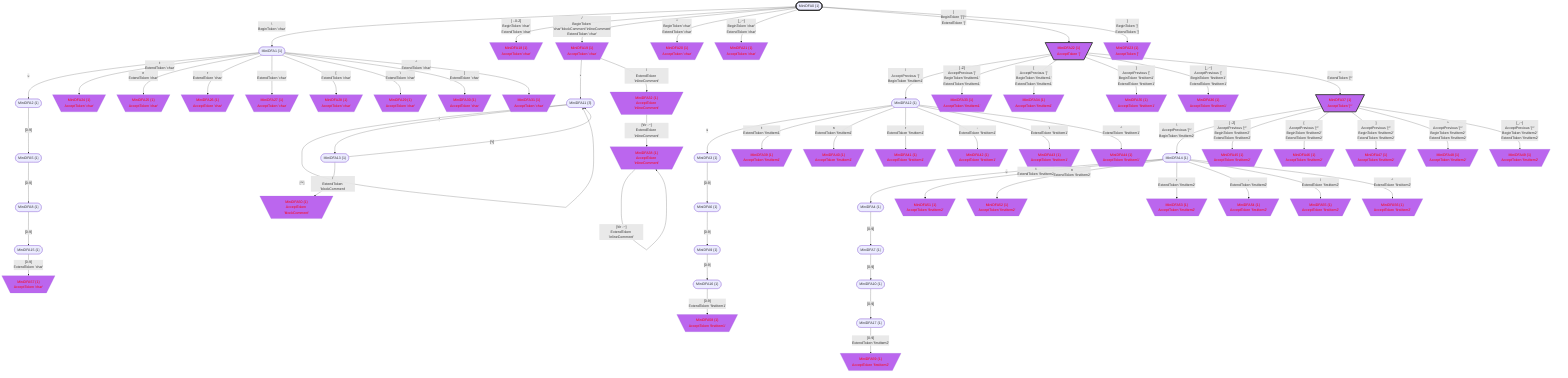 flowchart
classDef c0001 color:#FF0000;
classDef c0010 stroke-dasharray: 10 10;
classDef c0011 stroke-dasharray: 10 10,color:#FF0000;
classDef c0100 fill:#BB66EE;
classDef c0101 fill:#BB66EE,color:#FF0000;
classDef c0110 fill:#BB66EE,stroke-dasharray: 10 10;
classDef c0111 fill:#BB66EE,stroke-dasharray: 10 10,color:#FF0000;
classDef c1000 stroke:#333,stroke-width:4px;
classDef c1001 stroke:#333,stroke-width:4px,color:#FF0000;
classDef c1010 stroke:#333,stroke-width:4px,stroke-dasharray: 10 10;
classDef c1011 stroke:#333,stroke-width:4px,stroke-dasharray: 10 10,color:#FF0000;
classDef c1100 stroke:#333,stroke-width:4px,fill:#BB66EE;
classDef c1101 stroke:#333,stroke-width:4px,fill:#BB66EE,color:#FF0000;
classDef c1110 stroke:#333,stroke-width:4px,fill:#BB66EE,stroke-dasharray: 10 10;
classDef c1111 stroke:#333,stroke-width:4px,fill:#BB66EE,stroke-dasharray: 10 10,color:#FF0000;
MiniDFA0_-1511606937(["MiniDFA0 {1}"])
class MiniDFA0_-1511606937 c1000;
MiniDFA1_928821900(["MiniDFA1 {1}"])
MiniDFA18_695223713[\"MiniDFA18 {1}
AcceptToken 'char'"/]
class MiniDFA18_695223713 c0101;
MiniDFA19_1638225134[\"MiniDFA19 {1}
AcceptToken 'char'"/]
class MiniDFA19_1638225134 c0101;
MiniDFA20_1086171722[\"MiniDFA20 {1}
AcceptToken 'char'"/]
class MiniDFA20_1086171722 c0101;
MiniDFA21_-840854781[\"MiniDFA21 {1}
AcceptToken 'char'"/]
class MiniDFA21_-840854781 c0101;
MiniDFA22_-789683293[\"MiniDFA22 {1}
AcceptToken '['"/]
class MiniDFA22_-789683293 c1101;
MiniDFA23_-1539532783[\"MiniDFA23 {1}
AcceptToken ']'"/]
class MiniDFA23_-1539532783 c0101;
MiniDFA2_-528271078(["MiniDFA2 {1}"])
MiniDFA24_1900661343[\"MiniDFA24 {1}
AcceptToken 'char'"/]
class MiniDFA24_1900661343 c0101;
MiniDFA25_274056698[\"MiniDFA25 {1}
AcceptToken 'char'"/]
class MiniDFA25_274056698 c0101;
MiniDFA26_842265739[\"MiniDFA26 {1}
AcceptToken 'char'"/]
class MiniDFA26_842265739 c0101;
MiniDFA27_-678579426[\"MiniDFA27 {1}
AcceptToken 'char'"/]
class MiniDFA27_-678579426 c0101;
MiniDFA28_-919092941[\"MiniDFA28 {1}
AcceptToken 'char'"/]
class MiniDFA28_-919092941 c0101;
MiniDFA29_-1732484616[\"MiniDFA29 {1}
AcceptToken 'char'"/]
class MiniDFA29_-1732484616 c0101;
MiniDFA30_1923459326[\"MiniDFA30 {1}
AcceptToken 'char'"/]
class MiniDFA30_1923459326 c0101;
MiniDFA31_-1020973830[\"MiniDFA31 {1}
AcceptToken 'char'"/]
class MiniDFA31_-1020973830 c0101;
MiniDFA11_1928273863(["MiniDFA11 {3}"])
MiniDFA32_-884742192[\"MiniDFA32 {1}
AcceptToken 'inlineComment'"/]
class MiniDFA32_-884742192 c0101;
MiniDFA12_-1586440930(["MiniDFA12 {1}"])
MiniDFA33_1638846289[\"MiniDFA33 {1}
AcceptToken 'firstItem1'"/]
class MiniDFA33_1638846289 c0101;
MiniDFA34_735615519[\"MiniDFA34 {1}
AcceptToken 'firstItem1'"/]
class MiniDFA34_735615519 c0101;
MiniDFA35_-960754399[\"MiniDFA35 {1}
AcceptToken 'firstItem1'"/]
class MiniDFA35_-960754399 c0101;
MiniDFA36_-1388926702[\"MiniDFA36 {1}
AcceptToken 'firstItem1'"/]
class MiniDFA36_-1388926702 c0101;
MiniDFA37_1668393521[\"MiniDFA37 {1}
AcceptToken '[^'"/]
class MiniDFA37_1668393521 c1101;
MiniDFA5_-418848687(["MiniDFA5 {1}"])
MiniDFA13_-58615332(["MiniDFA13 {1}"])
MiniDFA38_-2007412343[\"MiniDFA38 {1}
AcceptToken 'inlineComment'"/]
class MiniDFA38_-2007412343 c0101;
MiniDFA3_1920001639(["MiniDFA3 {1}"])
MiniDFA39_-1413402411[\"MiniDFA39 {1}
AcceptToken 'firstItem1'"/]
class MiniDFA39_-1413402411 c0101;
MiniDFA40_1274647712[\"MiniDFA40 {1}
AcceptToken 'firstItem1'"/]
class MiniDFA40_1274647712 c0101;
MiniDFA41_648126257[\"MiniDFA41 {1}
AcceptToken 'firstItem1'"/]
class MiniDFA41_648126257 c0101;
MiniDFA42_699688471[\"MiniDFA42 {1}
AcceptToken 'firstItem1'"/]
class MiniDFA42_699688471 c0101;
MiniDFA43_2069189802[\"MiniDFA43 {1}
AcceptToken 'firstItem1'"/]
class MiniDFA43_2069189802 c0101;
MiniDFA44_-1534768809[\"MiniDFA44 {1}
AcceptToken 'firstItem1'"/]
class MiniDFA44_-1534768809 c0101;
MiniDFA14_-1072034541(["MiniDFA14 {1}"])
MiniDFA45_602225456[\"MiniDFA45 {1}
AcceptToken 'firstItem2'"/]
class MiniDFA45_602225456 c0101;
MiniDFA46_-1754287716[\"MiniDFA46 {1}
AcceptToken 'firstItem2'"/]
class MiniDFA46_-1754287716 c0101;
MiniDFA47_1524168998[\"MiniDFA47 {1}
AcceptToken 'firstItem2'"/]
class MiniDFA47_1524168998 c0101;
MiniDFA48_49247994[\"MiniDFA48 {1}
AcceptToken 'firstItem2'"/]
class MiniDFA48_49247994 c0101;
MiniDFA49_-1082548369[\"MiniDFA49 {1}
AcceptToken 'firstItem2'"/]
class MiniDFA49_-1082548369 c0101;
MiniDFA8_-1837822121(["MiniDFA8 {1}"])
MiniDFA50_737786748[\"MiniDFA50 {1}
AcceptToken 'blockComment'"/]
class MiniDFA50_737786748 c0101;
MiniDFA6_-1439188881(["MiniDFA6 {1}"])
MiniDFA4_647489505(["MiniDFA4 {1}"])
MiniDFA51_1418159902[\"MiniDFA51 {1}
AcceptToken 'firstItem2'"/]
class MiniDFA51_1418159902 c0101;
MiniDFA52_1734609358[\"MiniDFA52 {1}
AcceptToken 'firstItem2'"/]
class MiniDFA52_1734609358 c0101;
MiniDFA53_1678115819[\"MiniDFA53 {1}
AcceptToken 'firstItem2'"/]
class MiniDFA53_1678115819 c0101;
MiniDFA54_717060595[\"MiniDFA54 {1}
AcceptToken 'firstItem2'"/]
class MiniDFA54_717060595 c0101;
MiniDFA55_1411981931[\"MiniDFA55 {1}
AcceptToken 'firstItem2'"/]
class MiniDFA55_1411981931 c0101;
MiniDFA56_-2086715468[\"MiniDFA56 {1}
AcceptToken 'firstItem2'"/]
class MiniDFA56_-2086715468 c0101;
MiniDFA15_-326530136(["MiniDFA15 {1}"])
MiniDFA9_-2037670625(["MiniDFA9 {1}"])
MiniDFA7_-981845464(["MiniDFA7 {1}"])
MiniDFA57_-1805133534[\"MiniDFA57 {1}
AcceptToken 'char'"/]
class MiniDFA57_-1805133534 c0101;
MiniDFA16_-885742503(["MiniDFA16 {1}"])
MiniDFA10_673082317(["MiniDFA10 {1}"])
MiniDFA58_-1129008417[\"MiniDFA58 {1}
AcceptToken 'firstItem1'"/]
class MiniDFA58_-1129008417 c0101;
MiniDFA17_1445658353(["MiniDFA17 {1}"])
MiniDFA59_1217907974[\"MiniDFA59 {1}
AcceptToken 'firstItem2'"/]
class MiniDFA59_1217907974 c0101;
MiniDFA0_-1511606937 -->|"#92;
BeginToken 'char'"|MiniDFA1_928821900
MiniDFA0_-1511606937 -->|"[#32;-.0-Z]
BeginToken 'char'
ExtendToken 'char'"|MiniDFA18_695223713
MiniDFA0_-1511606937 -->|"/
BeginToken 'char''blockComment''inlineComment'
ExtendToken 'char'"|MiniDFA19_1638225134
MiniDFA0_-1511606937 -->|"^
BeginToken 'char'
ExtendToken 'char'"|MiniDFA20_1086171722
MiniDFA0_-1511606937 -->|"[_-~]
BeginToken 'char'
ExtendToken 'char'"|MiniDFA21_-840854781
MiniDFA0_-1511606937 -->|"[
BeginToken '[''[^'
ExtendToken '['"|MiniDFA22_-789683293
MiniDFA0_-1511606937 -->|"]
BeginToken ']'
ExtendToken ']'"|MiniDFA23_-1539532783
MiniDFA1_928821900 -->|"u"|MiniDFA2_-528271078
MiniDFA1_928821900 -->|"t
ExtendToken 'char'"|MiniDFA24_1900661343
MiniDFA1_928821900 -->|"n
ExtendToken 'char'"|MiniDFA25_274056698
MiniDFA1_928821900 -->|"r
ExtendToken 'char'"|MiniDFA26_842265739
MiniDFA1_928821900 -->|"-
ExtendToken 'char'"|MiniDFA27_-678579426
MiniDFA1_928821900 -->|"[
ExtendToken 'char'"|MiniDFA28_-919092941
MiniDFA1_928821900 -->|"#92;
ExtendToken 'char'"|MiniDFA29_-1732484616
MiniDFA1_928821900 -->|"]
ExtendToken 'char'"|MiniDFA30_1923459326
MiniDFA1_928821900 -->|"^
ExtendToken 'char'"|MiniDFA31_-1020973830
MiniDFA19_1638225134 -->|"*"|MiniDFA11_1928273863
MiniDFA19_1638225134 -->|"/
ExtendToken 'inlineComment'"|MiniDFA32_-884742192
MiniDFA22_-789683293 -->|"#92;
AcceptPrevious '['
BeginToken 'firstItem1'"|MiniDFA12_-1586440930
MiniDFA22_-789683293 -->|"[#32;-Z]
AcceptPrevious '['
BeginToken 'firstItem1'
ExtendToken 'firstItem1'"|MiniDFA33_1638846289
MiniDFA22_-789683293 -->|"[
AcceptPrevious '['
BeginToken 'firstItem1'
ExtendToken 'firstItem1'"|MiniDFA34_735615519
MiniDFA22_-789683293 -->|"]
AcceptPrevious '['
BeginToken 'firstItem1'
ExtendToken 'firstItem1'"|MiniDFA35_-960754399
MiniDFA22_-789683293 -->|"[_-~]
AcceptPrevious '['
BeginToken 'firstItem1'
ExtendToken 'firstItem1'"|MiniDFA36_-1388926702
MiniDFA22_-789683293 -->|"^
ExtendToken '[^'"|MiniDFA37_1668393521
MiniDFA2_-528271078 -->|"[0-9]"|MiniDFA5_-418848687
MiniDFA11_1928273863 -->|"[^*]"|MiniDFA11_1928273863
MiniDFA11_1928273863 -->|"*"|MiniDFA13_-58615332
MiniDFA32_-884742192 -->|"[#92;t#92;r#32;-~]
ExtendToken 'inlineComment'"|MiniDFA38_-2007412343
MiniDFA12_-1586440930 -->|"u"|MiniDFA3_1920001639
MiniDFA12_-1586440930 -->|"t
ExtendToken 'firstItem1'"|MiniDFA39_-1413402411
MiniDFA12_-1586440930 -->|"n
ExtendToken 'firstItem1'"|MiniDFA40_1274647712
MiniDFA12_-1586440930 -->|"r
ExtendToken 'firstItem1'"|MiniDFA41_648126257
MiniDFA12_-1586440930 -->|"-
ExtendToken 'firstItem1'"|MiniDFA42_699688471
MiniDFA12_-1586440930 -->|"#92;
ExtendToken 'firstItem1'"|MiniDFA43_2069189802
MiniDFA12_-1586440930 -->|"^
ExtendToken 'firstItem1'"|MiniDFA44_-1534768809
MiniDFA37_1668393521 -->|"#92;
AcceptPrevious '[^'
BeginToken 'firstItem2'"|MiniDFA14_-1072034541
MiniDFA37_1668393521 -->|"[#32;-Z]
AcceptPrevious '[^'
BeginToken 'firstItem2'
ExtendToken 'firstItem2'"|MiniDFA45_602225456
MiniDFA37_1668393521 -->|"[
AcceptPrevious '[^'
BeginToken 'firstItem2'
ExtendToken 'firstItem2'"|MiniDFA46_-1754287716
MiniDFA37_1668393521 -->|"]
AcceptPrevious '[^'
BeginToken 'firstItem2'
ExtendToken 'firstItem2'"|MiniDFA47_1524168998
MiniDFA37_1668393521 -->|"^
AcceptPrevious '[^'
BeginToken 'firstItem2'
ExtendToken 'firstItem2'"|MiniDFA48_49247994
MiniDFA37_1668393521 -->|"[_-~]
AcceptPrevious '[^'
BeginToken 'firstItem2'
ExtendToken 'firstItem2'"|MiniDFA49_-1082548369
MiniDFA5_-418848687 -->|"[0-9]"|MiniDFA8_-1837822121
MiniDFA13_-58615332 -->|"[^/]"|MiniDFA11_1928273863
MiniDFA13_-58615332 -->|"/
ExtendToken 'blockComment'"|MiniDFA50_737786748
MiniDFA38_-2007412343 -->|"[#92;t#92;r#32;-~]
ExtendToken 'inlineComment'"|MiniDFA38_-2007412343
MiniDFA3_1920001639 -->|"[0-9]"|MiniDFA6_-1439188881
MiniDFA14_-1072034541 -->|"u"|MiniDFA4_647489505
MiniDFA14_-1072034541 -->|"t
ExtendToken 'firstItem2'"|MiniDFA51_1418159902
MiniDFA14_-1072034541 -->|"n
ExtendToken 'firstItem2'"|MiniDFA52_1734609358
MiniDFA14_-1072034541 -->|"r
ExtendToken 'firstItem2'"|MiniDFA53_1678115819
MiniDFA14_-1072034541 -->|"-
ExtendToken 'firstItem2'"|MiniDFA54_717060595
MiniDFA14_-1072034541 -->|"#92;
ExtendToken 'firstItem2'"|MiniDFA55_1411981931
MiniDFA14_-1072034541 -->|"^
ExtendToken 'firstItem2'"|MiniDFA56_-2086715468
MiniDFA8_-1837822121 -->|"[0-9]"|MiniDFA15_-326530136
MiniDFA6_-1439188881 -->|"[0-9]"|MiniDFA9_-2037670625
MiniDFA4_647489505 -->|"[0-9]"|MiniDFA7_-981845464
MiniDFA15_-326530136 -->|"[0-9]
ExtendToken 'char'"|MiniDFA57_-1805133534
MiniDFA9_-2037670625 -->|"[0-9]"|MiniDFA16_-885742503
MiniDFA7_-981845464 -->|"[0-9]"|MiniDFA10_673082317
MiniDFA16_-885742503 -->|"[0-9]
ExtendToken 'firstItem1'"|MiniDFA58_-1129008417
MiniDFA10_673082317 -->|"[0-9]"|MiniDFA17_1445658353
MiniDFA17_1445658353 -->|"[0-9]
ExtendToken 'firstItem2'"|MiniDFA59_1217907974